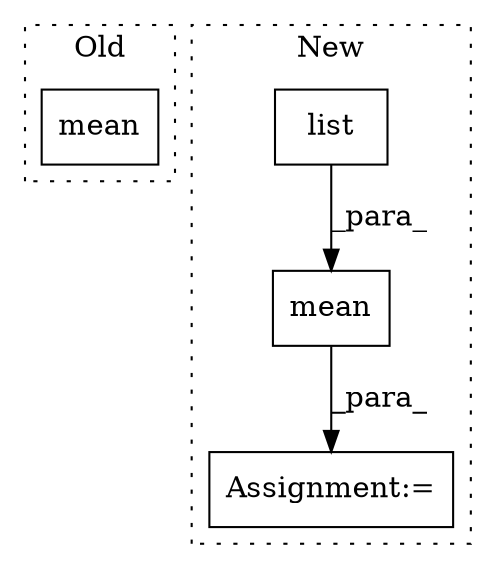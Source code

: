 digraph G {
subgraph cluster0 {
1 [label="mean" a="32" s="6647,6844" l="5,1" shape="box"];
label = "Old";
style="dotted";
}
subgraph cluster1 {
2 [label="list" a="32" s="6901,6919" l="5,1" shape="box"];
3 [label="Assignment:=" a="7" s="6889" l="1" shape="box"];
4 [label="mean" a="32" s="6896,6920" l="5,1" shape="box"];
label = "New";
style="dotted";
}
2 -> 4 [label="_para_"];
4 -> 3 [label="_para_"];
}